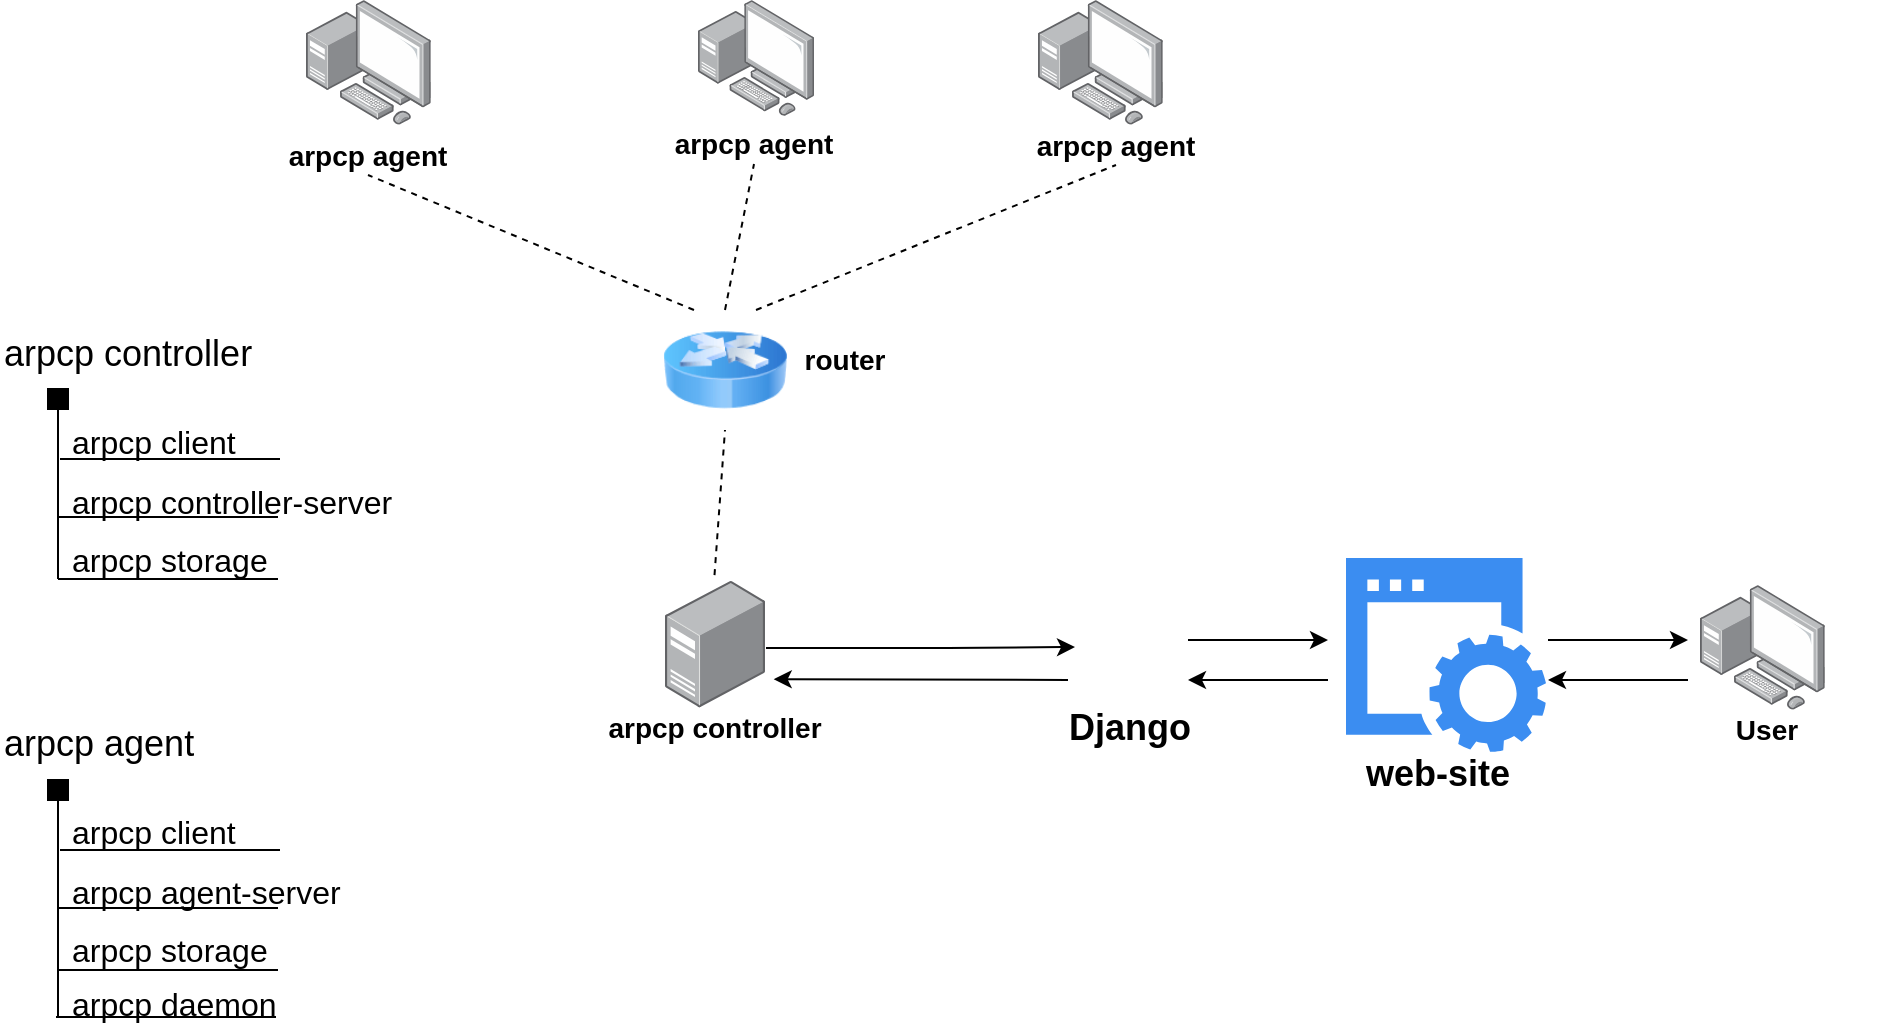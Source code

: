 <mxfile version="12.1.9" type="device" pages="1"><diagram id="QxhPOT0BIiKBuJeEA52q" name="Page-1"><mxGraphModel dx="1005" dy="493" grid="1" gridSize="10" guides="1" tooltips="1" connect="1" arrows="1" fold="1" page="1" pageScale="1" pageWidth="1654" pageHeight="1169" math="0" shadow="0"><root><mxCell id="0"/><mxCell id="1" parent="0"/><mxCell id="zyir_sdzNyTc6JGmTTUd-2" value="" style="points=[];aspect=fixed;html=1;align=center;shadow=0;dashed=0;image;image=img/lib/allied_telesis/computer_and_terminals/Personal_Computer_with_Server.svg;" parent="1" vertex="1"><mxGeometry x="249" y="200" width="62.4" height="62.4" as="geometry"/></mxCell><mxCell id="zyir_sdzNyTc6JGmTTUd-3" value="" style="points=[];aspect=fixed;html=1;align=center;shadow=0;dashed=0;image;image=img/lib/allied_telesis/computer_and_terminals/Personal_Computer_with_Server.svg;" parent="1" vertex="1"><mxGeometry x="445" y="200" width="58" height="58" as="geometry"/></mxCell><mxCell id="zyir_sdzNyTc6JGmTTUd-4" value="" style="points=[];aspect=fixed;html=1;align=center;shadow=0;dashed=0;image;image=img/lib/allied_telesis/computer_and_terminals/Personal_Computer_with_Server.svg;" parent="1" vertex="1"><mxGeometry x="615" y="200" width="62.4" height="62.4" as="geometry"/></mxCell><mxCell id="zyir_sdzNyTc6JGmTTUd-45" style="edgeStyle=orthogonalEdgeStyle;rounded=0;orthogonalLoop=1;jettySize=auto;html=1;entryX=0;entryY=0.5;entryDx=0;entryDy=0;fontSize=18;" parent="1" target="zyir_sdzNyTc6JGmTTUd-38" edge="1"><mxGeometry relative="1" as="geometry"><mxPoint x="479" y="524" as="sourcePoint"/><Array as="points"><mxPoint x="570" y="524"/><mxPoint x="570" y="524"/></Array></mxGeometry></mxCell><mxCell id="zyir_sdzNyTc6JGmTTUd-7" value="" style="points=[];aspect=fixed;html=1;align=center;shadow=0;dashed=0;image;image=img/lib/allied_telesis/computer_and_terminals/Server_Desktop.svg;" parent="1" vertex="1"><mxGeometry x="428.5" y="490" width="50" height="64" as="geometry"/></mxCell><mxCell id="zyir_sdzNyTc6JGmTTUd-18" value="&lt;font size=&quot;1&quot;&gt;&lt;b style=&quot;font-size: 14px&quot;&gt;arpcp agent&lt;/b&gt;&lt;/font&gt;" style="text;html=1;strokeColor=none;fillColor=none;align=center;verticalAlign=middle;whiteSpace=wrap;rounded=0;" parent="1" vertex="1"><mxGeometry x="231" y="267.5" width="98" height="20" as="geometry"/></mxCell><mxCell id="zyir_sdzNyTc6JGmTTUd-26" value="&lt;font size=&quot;1&quot;&gt;&lt;b style=&quot;font-size: 14px&quot;&gt;arpcp agent&lt;/b&gt;&lt;/font&gt;" style="text;html=1;strokeColor=none;fillColor=none;align=center;verticalAlign=middle;whiteSpace=wrap;rounded=0;" parent="1" vertex="1"><mxGeometry x="424" y="262" width="98" height="20" as="geometry"/></mxCell><mxCell id="zyir_sdzNyTc6JGmTTUd-30" value="&lt;font size=&quot;1&quot;&gt;&lt;b style=&quot;font-size: 14px&quot;&gt;arpcp agent&lt;/b&gt;&lt;/font&gt;" style="text;html=1;strokeColor=none;fillColor=none;align=center;verticalAlign=middle;whiteSpace=wrap;rounded=0;" parent="1" vertex="1"><mxGeometry x="605" y="262.5" width="98" height="20" as="geometry"/></mxCell><mxCell id="zyir_sdzNyTc6JGmTTUd-34" value="&lt;span style=&quot;font-size: 14px&quot;&gt;arpcp controller&lt;/span&gt;" style="text;html=1;strokeColor=none;fillColor=none;align=center;verticalAlign=middle;whiteSpace=wrap;rounded=0;fontStyle=1" parent="1" vertex="1"><mxGeometry x="390" y="554" width="127" height="20" as="geometry"/></mxCell><mxCell id="zyir_sdzNyTc6JGmTTUd-38" value="" style="shape=image;html=1;verticalAlign=top;verticalLabelPosition=bottom;labelBackgroundColor=#ffffff;imageAspect=0;aspect=fixed;image=https://cdn3.iconfinder.com/data/icons/logos-and-brands-adobe/512/267_Python-128.png" parent="1" vertex="1"><mxGeometry x="633.5" y="497" width="53" height="53" as="geometry"/></mxCell><mxCell id="zyir_sdzNyTc6JGmTTUd-39" value="&lt;font style=&quot;font-size: 18px;&quot;&gt;&lt;b style=&quot;font-size: 18px;&quot;&gt;Django&lt;/b&gt;&lt;/font&gt;" style="text;html=1;strokeColor=none;fillColor=none;align=center;verticalAlign=middle;whiteSpace=wrap;rounded=0;fontSize=18;" parent="1" vertex="1"><mxGeometry x="610" y="554" width="102" height="20" as="geometry"/></mxCell><mxCell id="zyir_sdzNyTc6JGmTTUd-40" value="" style="shape=image;html=1;verticalAlign=top;verticalLabelPosition=bottom;labelBackgroundColor=#ffffff;imageAspect=0;aspect=fixed;image=https://cdn3.iconfinder.com/data/icons/logos-and-brands-adobe/512/267_Python-128.png" parent="1" vertex="1"><mxGeometry x="289" y="200" width="31" height="31" as="geometry"/></mxCell><mxCell id="zyir_sdzNyTc6JGmTTUd-41" value="" style="shape=image;html=1;verticalAlign=top;verticalLabelPosition=bottom;labelBackgroundColor=#ffffff;imageAspect=0;aspect=fixed;image=https://cdn3.iconfinder.com/data/icons/logos-and-brands-adobe/512/267_Python-128.png" parent="1" vertex="1"><mxGeometry x="482" y="200" width="31" height="31" as="geometry"/></mxCell><mxCell id="zyir_sdzNyTc6JGmTTUd-42" value="" style="shape=image;html=1;verticalAlign=top;verticalLabelPosition=bottom;labelBackgroundColor=#ffffff;imageAspect=0;aspect=fixed;image=https://cdn3.iconfinder.com/data/icons/logos-and-brands-adobe/512/267_Python-128.png" parent="1" vertex="1"><mxGeometry x="663" y="200" width="31" height="31" as="geometry"/></mxCell><mxCell id="zyir_sdzNyTc6JGmTTUd-44" value="" style="shape=image;html=1;verticalAlign=top;verticalLabelPosition=bottom;labelBackgroundColor=#ffffff;imageAspect=0;aspect=fixed;image=https://cdn3.iconfinder.com/data/icons/logos-and-brands-adobe/512/267_Python-128.png" parent="1" vertex="1"><mxGeometry x="456" y="491" width="31" height="31" as="geometry"/></mxCell><mxCell id="zyir_sdzNyTc6JGmTTUd-46" value="" style="points=[];aspect=fixed;html=1;align=center;shadow=0;dashed=0;image;image=img/lib/allied_telesis/computer_and_terminals/Personal_Computer_with_Server.svg;" parent="1" vertex="1"><mxGeometry x="946" y="492.5" width="62.4" height="62.4" as="geometry"/></mxCell><mxCell id="zyir_sdzNyTc6JGmTTUd-47" value="&lt;span style=&quot;font-size: 14px&quot;&gt;User&lt;/span&gt;" style="text;html=1;strokeColor=none;fillColor=none;align=center;verticalAlign=middle;whiteSpace=wrap;rounded=0;fontStyle=1" parent="1" vertex="1"><mxGeometry x="916" y="555" width="127" height="20" as="geometry"/></mxCell><mxCell id="zyir_sdzNyTc6JGmTTUd-48" value="" style="html=1;aspect=fixed;strokeColor=none;shadow=0;align=center;verticalAlign=top;fillColor=#3B8DF1;shape=mxgraph.gcp2.website;fontSize=18;" parent="1" vertex="1"><mxGeometry x="769" y="479" width="100" height="97" as="geometry"/></mxCell><mxCell id="zyir_sdzNyTc6JGmTTUd-49" value="&lt;font style=&quot;font-size: 18px&quot;&gt;&lt;b style=&quot;font-size: 18px&quot;&gt;web-site&lt;/b&gt;&lt;/font&gt;" style="text;html=1;strokeColor=none;fillColor=none;align=center;verticalAlign=middle;whiteSpace=wrap;rounded=0;fontSize=18;" parent="1" vertex="1"><mxGeometry x="764" y="576.5" width="102" height="20" as="geometry"/></mxCell><mxCell id="zyir_sdzNyTc6JGmTTUd-70" value="" style="image;html=1;labelBackgroundColor=#ffffff;image=img/lib/clip_art/networking/Router_Icon_128x128.png;fontSize=18;" parent="1" vertex="1"><mxGeometry x="427.5" y="355" width="62" height="60" as="geometry"/></mxCell><mxCell id="zyir_sdzNyTc6JGmTTUd-95" value="" style="endArrow=none;html=1;fontSize=18;" parent="1" edge="1"><mxGeometry width="50" height="50" relative="1" as="geometry"><mxPoint x="125" y="489.5" as="sourcePoint"/><mxPoint x="125" y="401" as="targetPoint"/></mxGeometry></mxCell><mxCell id="zyir_sdzNyTc6JGmTTUd-99" value="arpcp controller" style="text;html=1;fontSize=18;" parent="1" vertex="1"><mxGeometry x="96" y="359.5" width="150" height="40" as="geometry"/></mxCell><mxCell id="zyir_sdzNyTc6JGmTTUd-102" value="" style="endArrow=none;html=1;fontSize=18;" parent="1" edge="1"><mxGeometry width="50" height="50" relative="1" as="geometry"><mxPoint x="126" y="429.5" as="sourcePoint"/><mxPoint x="236" y="429.5" as="targetPoint"/></mxGeometry></mxCell><mxCell id="zyir_sdzNyTc6JGmTTUd-103" value="" style="rounded=0;whiteSpace=wrap;html=1;fontSize=18;fillColor=#000000;" parent="1" vertex="1"><mxGeometry x="120" y="394.5" width="10" height="10" as="geometry"/></mxCell><mxCell id="zyir_sdzNyTc6JGmTTUd-104" value="" style="endArrow=none;html=1;fontSize=18;" parent="1" edge="1"><mxGeometry width="50" height="50" relative="1" as="geometry"><mxPoint x="125" y="458.5" as="sourcePoint"/><mxPoint x="235" y="458.5" as="targetPoint"/></mxGeometry></mxCell><mxCell id="zyir_sdzNyTc6JGmTTUd-105" value="arpcp client" style="text;html=1;fontSize=16;" parent="1" vertex="1"><mxGeometry x="130" y="404.5" width="120" height="35" as="geometry"/></mxCell><mxCell id="zyir_sdzNyTc6JGmTTUd-106" value="arpcp controller-server" style="text;html=1;fontSize=16;" parent="1" vertex="1"><mxGeometry x="130" y="434.5" width="190" height="30" as="geometry"/></mxCell><mxCell id="zyir_sdzNyTc6JGmTTUd-108" value="arpcp storage" style="text;html=1;fontSize=16;" parent="1" vertex="1"><mxGeometry x="130" y="463.5" width="90" height="20" as="geometry"/></mxCell><mxCell id="zyir_sdzNyTc6JGmTTUd-110" value="" style="endArrow=none;html=1;fontSize=18;" parent="1" edge="1"><mxGeometry width="50" height="50" relative="1" as="geometry"><mxPoint x="125" y="489.5" as="sourcePoint"/><mxPoint x="235" y="489.5" as="targetPoint"/></mxGeometry></mxCell><mxCell id="zyir_sdzNyTc6JGmTTUd-121" value="" style="endArrow=none;html=1;fontSize=18;" parent="1" edge="1"><mxGeometry width="50" height="50" relative="1" as="geometry"><mxPoint x="125" y="708.5" as="sourcePoint"/><mxPoint x="125" y="596.5" as="targetPoint"/></mxGeometry></mxCell><mxCell id="zyir_sdzNyTc6JGmTTUd-122" value="arpcp agent" style="text;html=1;fontSize=18;" parent="1" vertex="1"><mxGeometry x="96" y="555" width="150" height="40" as="geometry"/></mxCell><mxCell id="zyir_sdzNyTc6JGmTTUd-123" value="" style="endArrow=none;html=1;fontSize=18;" parent="1" edge="1"><mxGeometry width="50" height="50" relative="1" as="geometry"><mxPoint x="126" y="625" as="sourcePoint"/><mxPoint x="236" y="625" as="targetPoint"/></mxGeometry></mxCell><mxCell id="zyir_sdzNyTc6JGmTTUd-124" value="" style="rounded=0;whiteSpace=wrap;html=1;fontSize=18;fillColor=#000000;" parent="1" vertex="1"><mxGeometry x="120" y="590" width="10" height="10" as="geometry"/></mxCell><mxCell id="zyir_sdzNyTc6JGmTTUd-125" value="" style="endArrow=none;html=1;fontSize=18;" parent="1" edge="1"><mxGeometry width="50" height="50" relative="1" as="geometry"><mxPoint x="125" y="654" as="sourcePoint"/><mxPoint x="235" y="654" as="targetPoint"/></mxGeometry></mxCell><mxCell id="zyir_sdzNyTc6JGmTTUd-126" value="arpcp client" style="text;html=1;fontSize=16;" parent="1" vertex="1"><mxGeometry x="130" y="600" width="120" height="35" as="geometry"/></mxCell><mxCell id="zyir_sdzNyTc6JGmTTUd-127" value="arpcp agent-server" style="text;html=1;fontSize=16;" parent="1" vertex="1"><mxGeometry x="130" y="630" width="190" height="30" as="geometry"/></mxCell><mxCell id="zyir_sdzNyTc6JGmTTUd-128" value="arpcp storage" style="text;html=1;fontSize=16;" parent="1" vertex="1"><mxGeometry x="130" y="659" width="90" height="20" as="geometry"/></mxCell><mxCell id="zyir_sdzNyTc6JGmTTUd-129" value="" style="endArrow=none;html=1;fontSize=18;" parent="1" edge="1"><mxGeometry width="50" height="50" relative="1" as="geometry"><mxPoint x="125" y="685" as="sourcePoint"/><mxPoint x="235" y="685" as="targetPoint"/></mxGeometry></mxCell><mxCell id="zyir_sdzNyTc6JGmTTUd-130" value="" style="endArrow=none;html=1;fontSize=18;" parent="1" edge="1"><mxGeometry width="50" height="50" relative="1" as="geometry"><mxPoint x="124" y="708.5" as="sourcePoint"/><mxPoint x="234" y="708.5" as="targetPoint"/></mxGeometry></mxCell><mxCell id="zyir_sdzNyTc6JGmTTUd-131" value="arpcp daemon" style="text;html=1;fontSize=16;" parent="1" vertex="1"><mxGeometry x="130" y="685.5" width="90" height="20" as="geometry"/></mxCell><mxCell id="zyir_sdzNyTc6JGmTTUd-135" value="" style="endArrow=classic;html=1;fontSize=16;" parent="1" edge="1"><mxGeometry width="50" height="50" relative="1" as="geometry"><mxPoint x="760" y="540" as="sourcePoint"/><mxPoint x="690" y="540" as="targetPoint"/></mxGeometry></mxCell><mxCell id="zyir_sdzNyTc6JGmTTUd-136" value="" style="endArrow=classic;html=1;fontSize=16;" parent="1" edge="1"><mxGeometry width="50" height="50" relative="1" as="geometry"><mxPoint x="690" y="520" as="sourcePoint"/><mxPoint x="760" y="520" as="targetPoint"/></mxGeometry></mxCell><mxCell id="zyir_sdzNyTc6JGmTTUd-137" value="" style="endArrow=classic;html=1;fontSize=16;" parent="1" edge="1"><mxGeometry width="50" height="50" relative="1" as="geometry"><mxPoint x="870" y="520" as="sourcePoint"/><mxPoint x="940" y="520" as="targetPoint"/></mxGeometry></mxCell><mxCell id="zyir_sdzNyTc6JGmTTUd-138" value="" style="endArrow=classic;html=1;fontSize=16;" parent="1" edge="1"><mxGeometry width="50" height="50" relative="1" as="geometry"><mxPoint x="940" y="540" as="sourcePoint"/><mxPoint x="870" y="540" as="targetPoint"/></mxGeometry></mxCell><mxCell id="zyir_sdzNyTc6JGmTTUd-150" value="" style="endArrow=none;dashed=1;html=1;fontSize=16;entryX=0.5;entryY=1;entryDx=0;entryDy=0;exitX=0.495;exitY=-0.038;exitDx=0;exitDy=0;exitPerimeter=0;endSize=6;startSize=6;jumpSize=6;strokeWidth=1;" parent="1" source="zyir_sdzNyTc6JGmTTUd-7" target="zyir_sdzNyTc6JGmTTUd-70" edge="1"><mxGeometry width="50" height="50" relative="1" as="geometry"><mxPoint x="310" y="450" as="sourcePoint"/><mxPoint x="360" y="400" as="targetPoint"/></mxGeometry></mxCell><mxCell id="zyir_sdzNyTc6JGmTTUd-151" value="" style="endArrow=none;dashed=1;html=1;fontSize=16;entryX=0.5;entryY=1;entryDx=0;entryDy=0;exitX=0.25;exitY=0;exitDx=0;exitDy=0;endSize=6;startSize=6;jumpSize=6;strokeWidth=1;" parent="1" source="zyir_sdzNyTc6JGmTTUd-70" target="zyir_sdzNyTc6JGmTTUd-18" edge="1"><mxGeometry width="50" height="50" relative="1" as="geometry"><mxPoint x="378.25" y="443.568" as="sourcePoint"/><mxPoint x="375.0" y="326" as="targetPoint"/></mxGeometry></mxCell><mxCell id="zyir_sdzNyTc6JGmTTUd-152" value="" style="endArrow=none;dashed=1;html=1;fontSize=16;entryX=0.5;entryY=1;entryDx=0;entryDy=0;exitX=0.5;exitY=0;exitDx=0;exitDy=0;endSize=6;startSize=6;jumpSize=6;strokeWidth=1;" parent="1" source="zyir_sdzNyTc6JGmTTUd-70" target="zyir_sdzNyTc6JGmTTUd-26" edge="1"><mxGeometry width="50" height="50" relative="1" as="geometry"><mxPoint x="478.25" y="552.568" as="sourcePoint"/><mxPoint x="475.0" y="435" as="targetPoint"/></mxGeometry></mxCell><mxCell id="zyir_sdzNyTc6JGmTTUd-153" value="" style="endArrow=none;dashed=1;html=1;fontSize=16;entryX=0.5;entryY=1;entryDx=0;entryDy=0;endSize=6;startSize=6;jumpSize=6;strokeWidth=1;exitX=0.75;exitY=0;exitDx=0;exitDy=0;" parent="1" source="zyir_sdzNyTc6JGmTTUd-70" target="zyir_sdzNyTc6JGmTTUd-30" edge="1"><mxGeometry width="50" height="50" relative="1" as="geometry"><mxPoint x="525" y="355" as="sourcePoint"/><mxPoint x="485.0" y="445" as="targetPoint"/></mxGeometry></mxCell><mxCell id="ZK0sVYqZ_3SVTomfjoUm-2" value="&lt;span style=&quot;font-size: 14px&quot;&gt;router&lt;/span&gt;" style="text;html=1;strokeColor=none;fillColor=none;align=center;verticalAlign=middle;whiteSpace=wrap;rounded=0;fontStyle=1" vertex="1" parent="1"><mxGeometry x="487" y="370" width="63" height="20" as="geometry"/></mxCell><mxCell id="ZK0sVYqZ_3SVTomfjoUm-3" value="" style="endArrow=classic;html=1;fontSize=16;entryX=1.087;entryY=0.775;entryDx=0;entryDy=0;entryPerimeter=0;" edge="1" parent="1" target="zyir_sdzNyTc6JGmTTUd-7"><mxGeometry width="50" height="50" relative="1" as="geometry"><mxPoint x="630" y="540" as="sourcePoint"/><mxPoint x="700.0" y="550" as="targetPoint"/></mxGeometry></mxCell></root></mxGraphModel></diagram></mxfile>